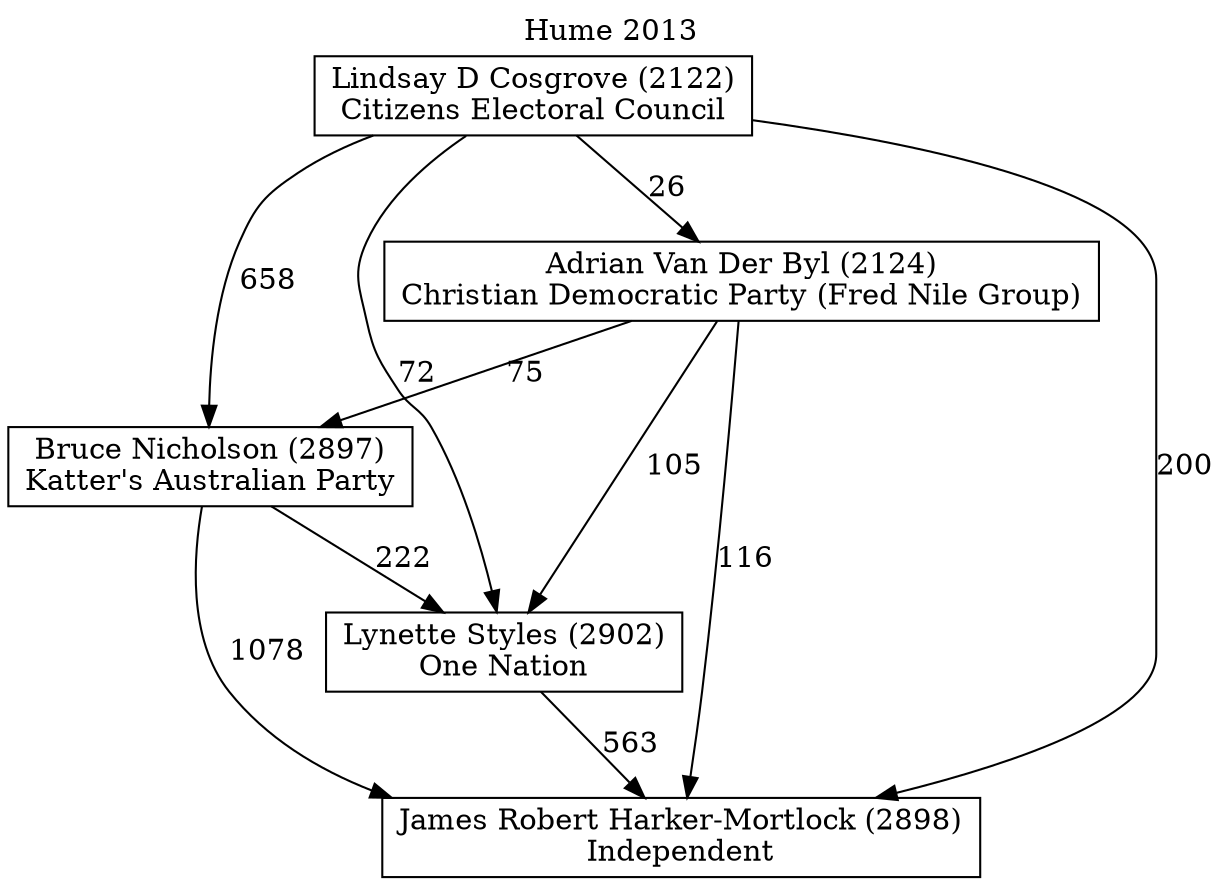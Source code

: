// House preference flow
digraph "James Robert Harker-Mortlock (2898)_Hume_2013" {
	graph [label="Hume 2013" labelloc=t mclimit=10]
	node [shape=box]
	"Adrian Van Der Byl (2124)" [label="Adrian Van Der Byl (2124)
Christian Democratic Party (Fred Nile Group)"]
	"Bruce Nicholson (2897)" [label="Bruce Nicholson (2897)
Katter's Australian Party"]
	"James Robert Harker-Mortlock (2898)" [label="James Robert Harker-Mortlock (2898)
Independent"]
	"Lindsay D Cosgrove (2122)" [label="Lindsay D Cosgrove (2122)
Citizens Electoral Council"]
	"Lynette Styles (2902)" [label="Lynette Styles (2902)
One Nation"]
	"Adrian Van Der Byl (2124)" -> "Bruce Nicholson (2897)" [label=75]
	"Adrian Van Der Byl (2124)" -> "James Robert Harker-Mortlock (2898)" [label=116]
	"Adrian Van Der Byl (2124)" -> "Lynette Styles (2902)" [label=105]
	"Bruce Nicholson (2897)" -> "James Robert Harker-Mortlock (2898)" [label=1078]
	"Bruce Nicholson (2897)" -> "Lynette Styles (2902)" [label=222]
	"Lindsay D Cosgrove (2122)" -> "Adrian Van Der Byl (2124)" [label=26]
	"Lindsay D Cosgrove (2122)" -> "Bruce Nicholson (2897)" [label=658]
	"Lindsay D Cosgrove (2122)" -> "James Robert Harker-Mortlock (2898)" [label=200]
	"Lindsay D Cosgrove (2122)" -> "Lynette Styles (2902)" [label=72]
	"Lynette Styles (2902)" -> "James Robert Harker-Mortlock (2898)" [label=563]
}
